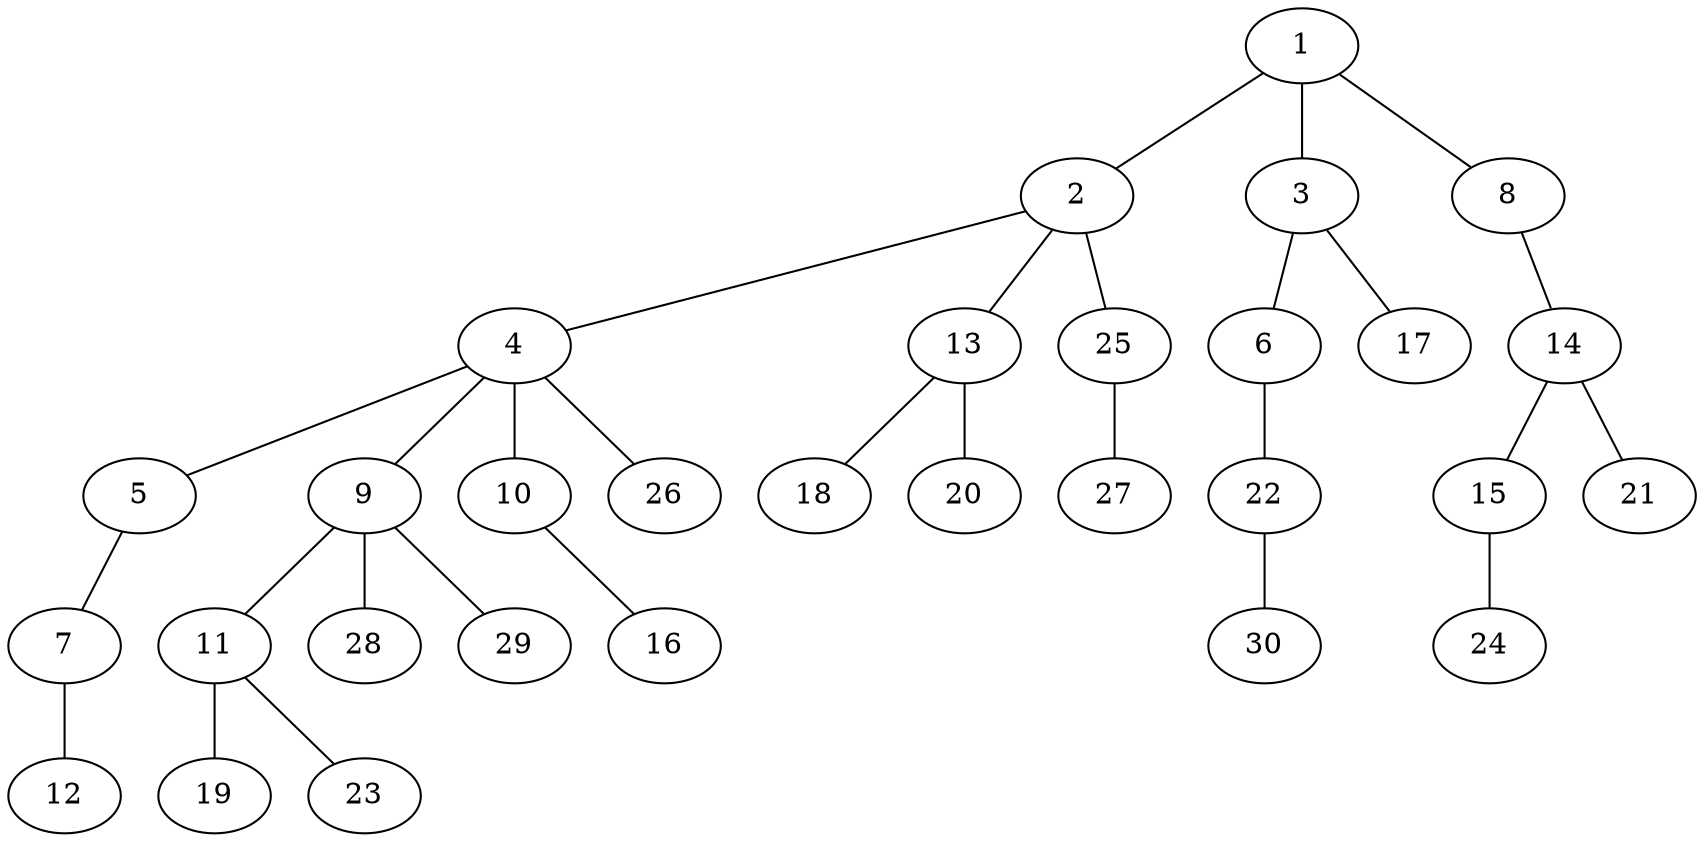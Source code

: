 graph graphname {1--2
1--3
1--8
2--4
2--13
2--25
3--6
3--17
4--5
4--9
4--10
4--26
5--7
6--22
7--12
8--14
9--11
9--28
9--29
10--16
11--19
11--23
13--18
13--20
14--15
14--21
15--24
22--30
25--27
}